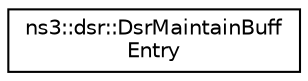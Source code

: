 digraph "Graphical Class Hierarchy"
{
 // LATEX_PDF_SIZE
  edge [fontname="Helvetica",fontsize="10",labelfontname="Helvetica",labelfontsize="10"];
  node [fontname="Helvetica",fontsize="10",shape=record];
  rankdir="LR";
  Node0 [label="ns3::dsr::DsrMaintainBuff\lEntry",height=0.2,width=0.4,color="black", fillcolor="white", style="filled",URL="$classns3_1_1dsr_1_1_dsr_maintain_buff_entry.html",tooltip="DSR Maintain Buffer Entry."];
}
